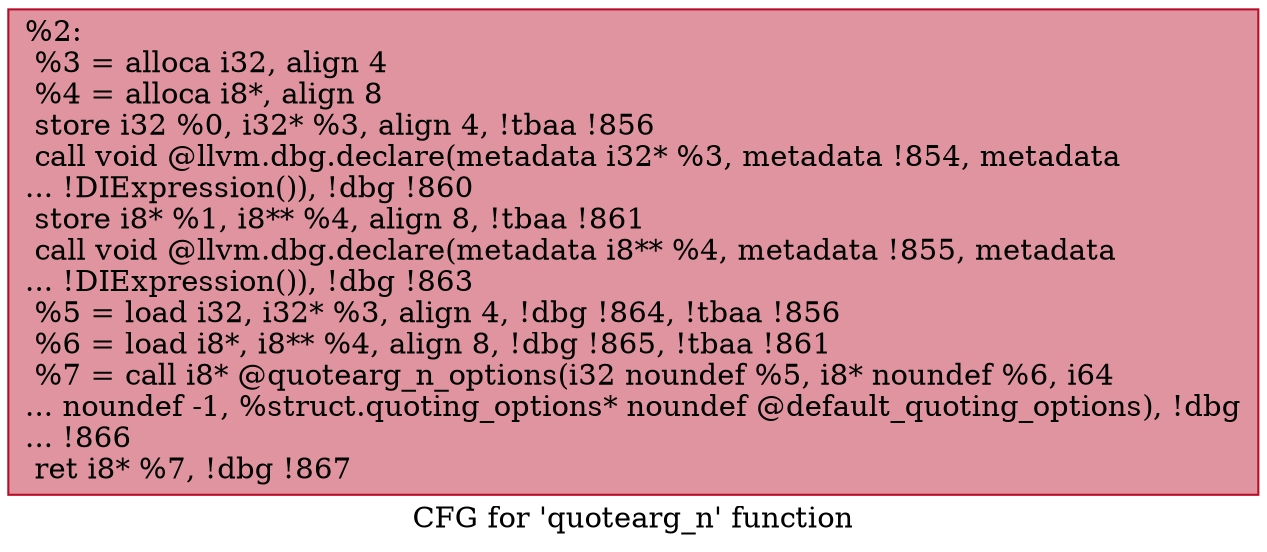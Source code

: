 digraph "CFG for 'quotearg_n' function" {
	label="CFG for 'quotearg_n' function";

	Node0x24a0a60 [shape=record,color="#b70d28ff", style=filled, fillcolor="#b70d2870",label="{%2:\l  %3 = alloca i32, align 4\l  %4 = alloca i8*, align 8\l  store i32 %0, i32* %3, align 4, !tbaa !856\l  call void @llvm.dbg.declare(metadata i32* %3, metadata !854, metadata\l... !DIExpression()), !dbg !860\l  store i8* %1, i8** %4, align 8, !tbaa !861\l  call void @llvm.dbg.declare(metadata i8** %4, metadata !855, metadata\l... !DIExpression()), !dbg !863\l  %5 = load i32, i32* %3, align 4, !dbg !864, !tbaa !856\l  %6 = load i8*, i8** %4, align 8, !dbg !865, !tbaa !861\l  %7 = call i8* @quotearg_n_options(i32 noundef %5, i8* noundef %6, i64\l... noundef -1, %struct.quoting_options* noundef @default_quoting_options), !dbg\l... !866\l  ret i8* %7, !dbg !867\l}"];
}
